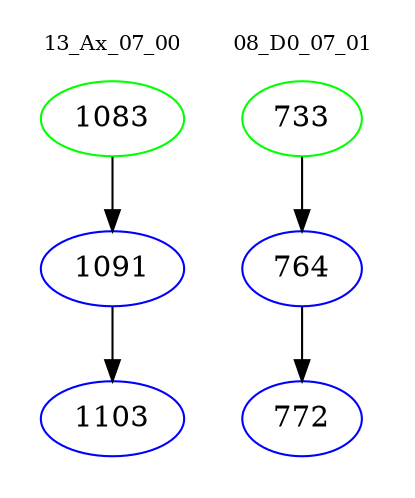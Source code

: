 digraph{
subgraph cluster_0 {
color = white
label = "13_Ax_07_00";
fontsize=10;
T0_1083 [label="1083", color="green"]
T0_1083 -> T0_1091 [color="black"]
T0_1091 [label="1091", color="blue"]
T0_1091 -> T0_1103 [color="black"]
T0_1103 [label="1103", color="blue"]
}
subgraph cluster_1 {
color = white
label = "08_D0_07_01";
fontsize=10;
T1_733 [label="733", color="green"]
T1_733 -> T1_764 [color="black"]
T1_764 [label="764", color="blue"]
T1_764 -> T1_772 [color="black"]
T1_772 [label="772", color="blue"]
}
}

